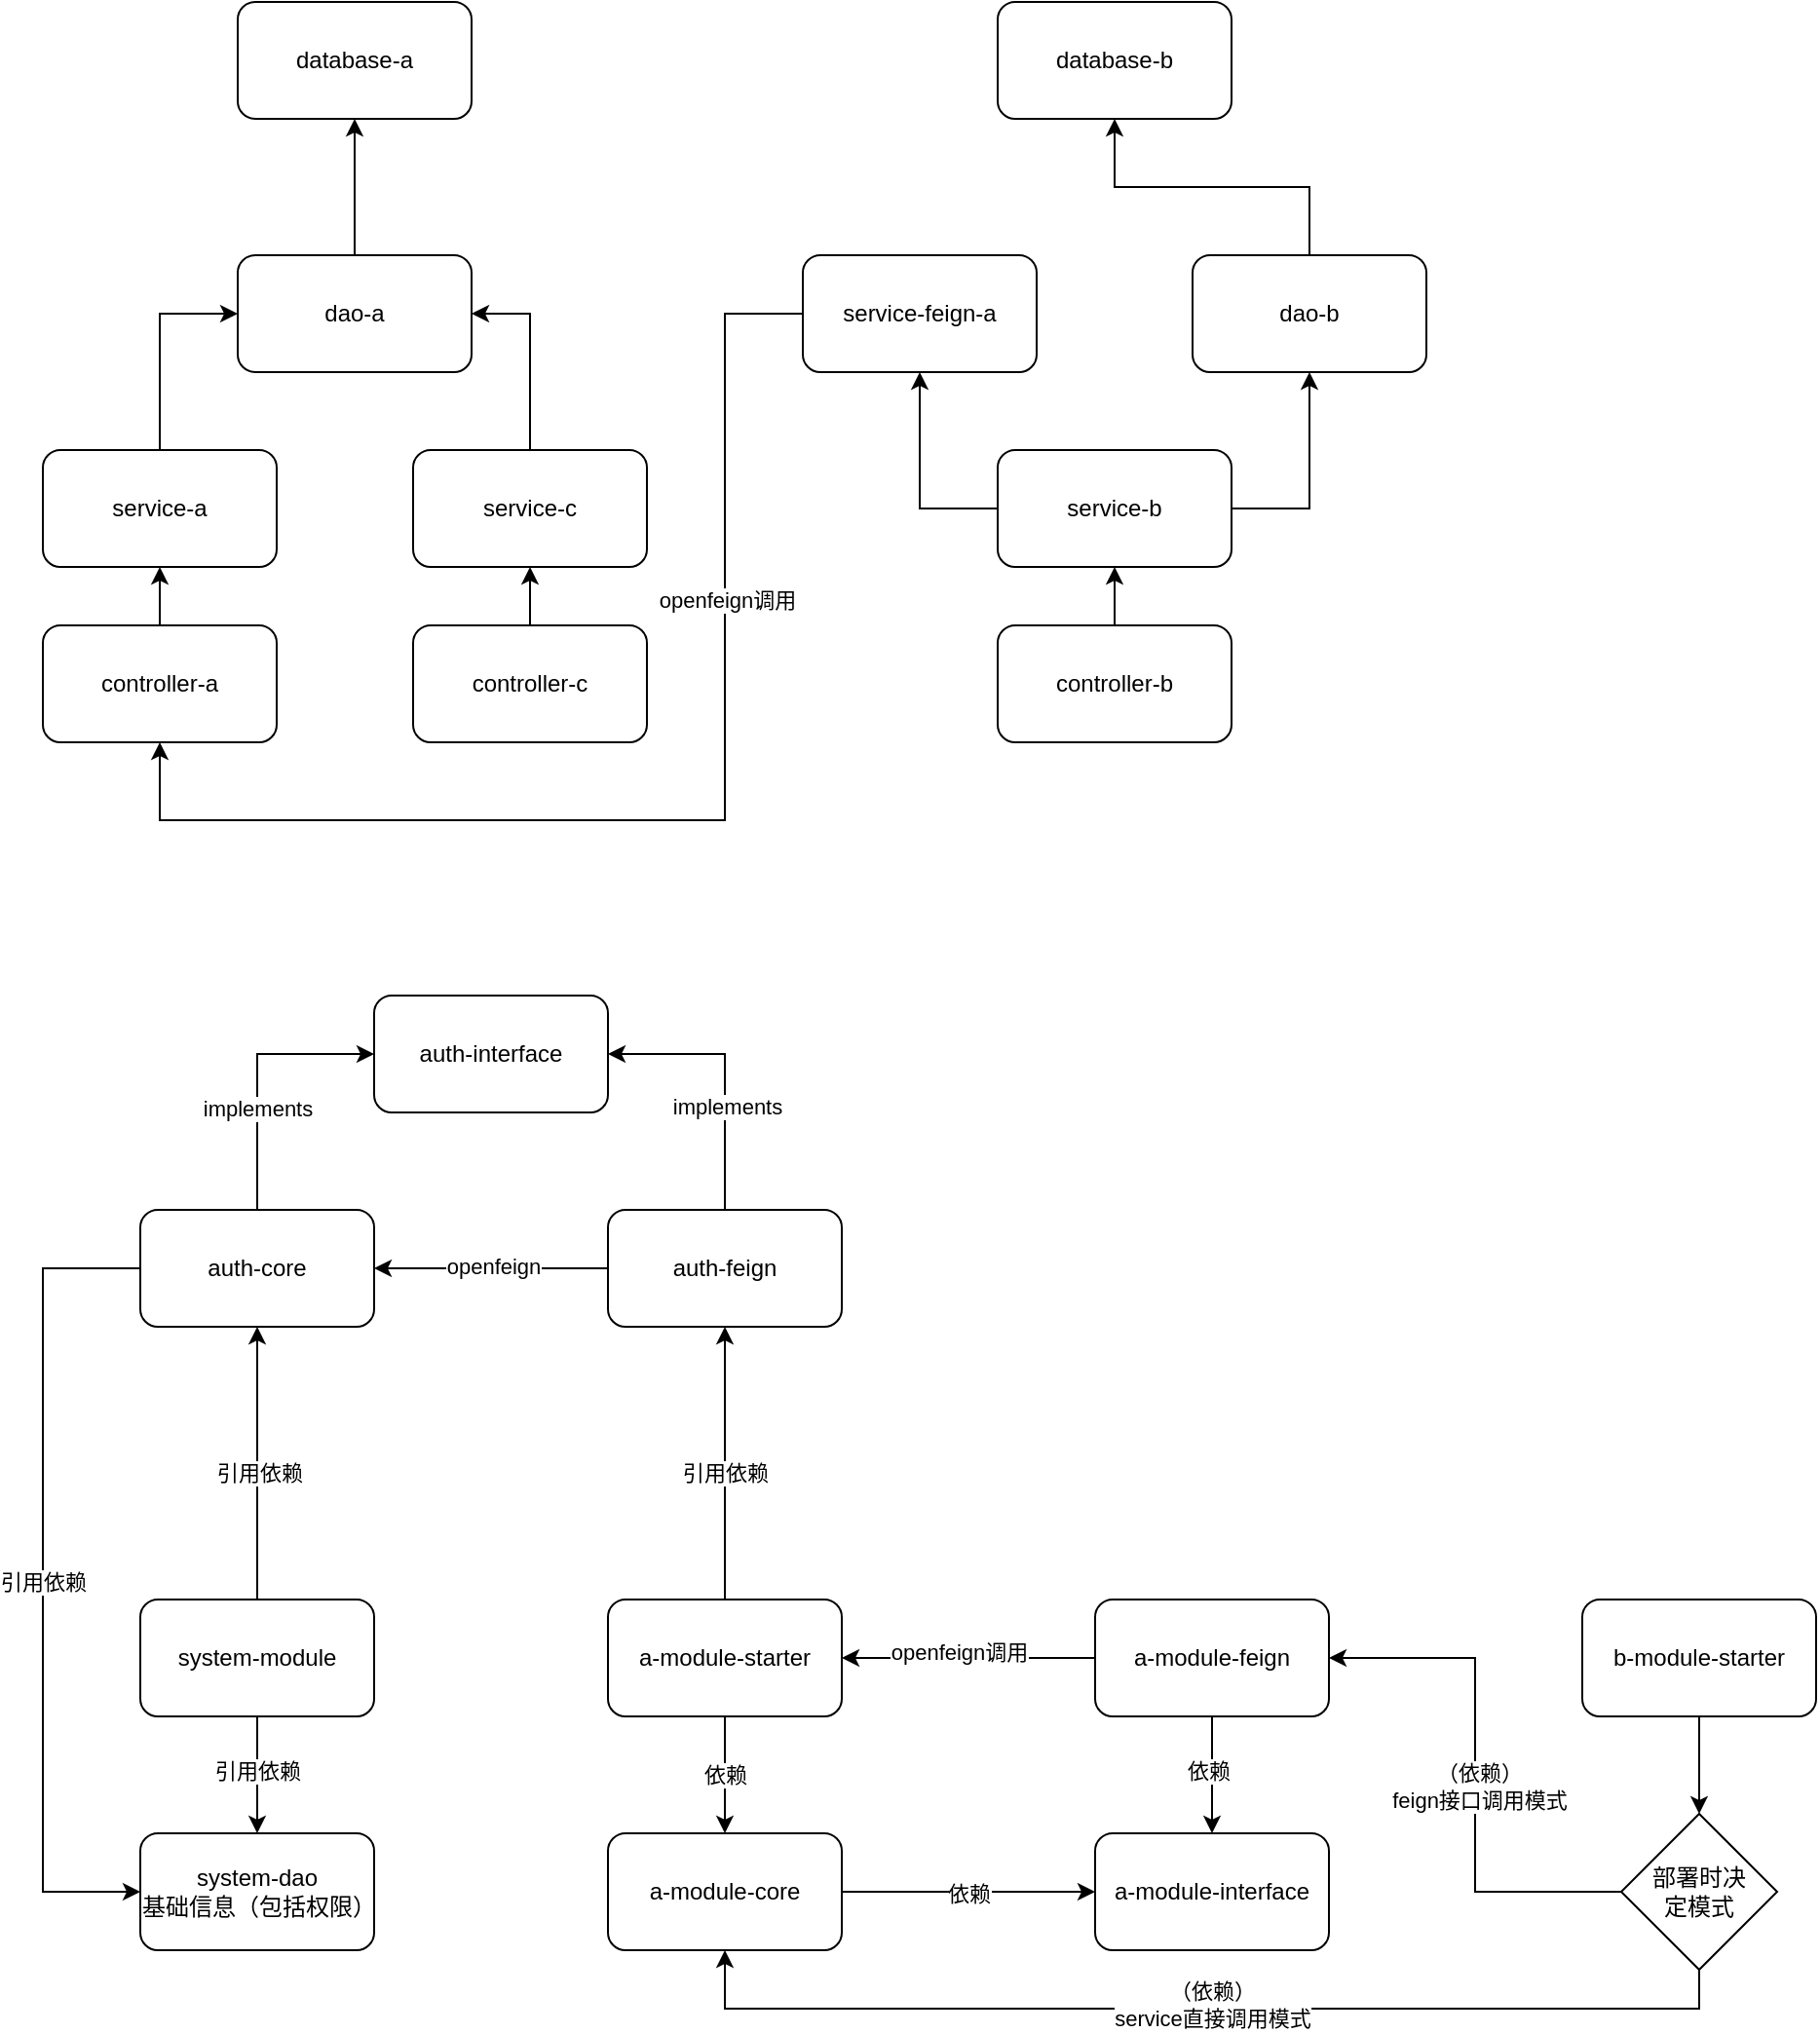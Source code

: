 <mxfile version="27.1.4">
  <diagram name="第 1 页" id="Vk_0lWf_ZemlTiVQxBSw">
    <mxGraphModel dx="1249" dy="574" grid="1" gridSize="10" guides="1" tooltips="1" connect="1" arrows="1" fold="1" page="1" pageScale="1" pageWidth="827" pageHeight="1169" math="0" shadow="0">
      <root>
        <mxCell id="0" />
        <mxCell id="1" parent="0" />
        <mxCell id="8hZZGk28VMVUj-fmmLYI-23" style="edgeStyle=orthogonalEdgeStyle;rounded=0;orthogonalLoop=1;jettySize=auto;html=1;exitX=0.5;exitY=0;exitDx=0;exitDy=0;entryX=0.5;entryY=1;entryDx=0;entryDy=0;" parent="1" source="8hZZGk28VMVUj-fmmLYI-1" target="8hZZGk28VMVUj-fmmLYI-16" edge="1">
          <mxGeometry relative="1" as="geometry" />
        </mxCell>
        <mxCell id="8hZZGk28VMVUj-fmmLYI-1" value="dao-a" style="rounded=1;whiteSpace=wrap;html=1;" parent="1" vertex="1">
          <mxGeometry x="150" y="220" width="120" height="60" as="geometry" />
        </mxCell>
        <mxCell id="8hZZGk28VMVUj-fmmLYI-13" style="edgeStyle=orthogonalEdgeStyle;rounded=0;orthogonalLoop=1;jettySize=auto;html=1;exitX=0.5;exitY=0;exitDx=0;exitDy=0;entryX=0;entryY=0.5;entryDx=0;entryDy=0;" parent="1" source="8hZZGk28VMVUj-fmmLYI-2" target="8hZZGk28VMVUj-fmmLYI-1" edge="1">
          <mxGeometry relative="1" as="geometry" />
        </mxCell>
        <mxCell id="8hZZGk28VMVUj-fmmLYI-2" value="service-a" style="rounded=1;whiteSpace=wrap;html=1;" parent="1" vertex="1">
          <mxGeometry x="50" y="320" width="120" height="60" as="geometry" />
        </mxCell>
        <mxCell id="8hZZGk28VMVUj-fmmLYI-12" style="edgeStyle=orthogonalEdgeStyle;rounded=0;orthogonalLoop=1;jettySize=auto;html=1;exitX=0.5;exitY=0;exitDx=0;exitDy=0;entryX=0.5;entryY=1;entryDx=0;entryDy=0;" parent="1" source="8hZZGk28VMVUj-fmmLYI-4" target="8hZZGk28VMVUj-fmmLYI-2" edge="1">
          <mxGeometry relative="1" as="geometry" />
        </mxCell>
        <mxCell id="8hZZGk28VMVUj-fmmLYI-4" value="controller-a" style="rounded=1;whiteSpace=wrap;html=1;" parent="1" vertex="1">
          <mxGeometry x="50" y="410" width="120" height="60" as="geometry" />
        </mxCell>
        <mxCell id="8hZZGk28VMVUj-fmmLYI-15" style="edgeStyle=orthogonalEdgeStyle;rounded=0;orthogonalLoop=1;jettySize=auto;html=1;exitX=0.5;exitY=0;exitDx=0;exitDy=0;entryX=1;entryY=0.5;entryDx=0;entryDy=0;" parent="1" source="8hZZGk28VMVUj-fmmLYI-10" target="8hZZGk28VMVUj-fmmLYI-1" edge="1">
          <mxGeometry relative="1" as="geometry" />
        </mxCell>
        <mxCell id="8hZZGk28VMVUj-fmmLYI-10" value="&lt;span style=&quot;background-color: transparent; color: light-dark(rgb(0, 0, 0), rgb(255, 255, 255));&quot;&gt;service-c&lt;/span&gt;" style="rounded=1;whiteSpace=wrap;html=1;" parent="1" vertex="1">
          <mxGeometry x="240" y="320" width="120" height="60" as="geometry" />
        </mxCell>
        <mxCell id="8hZZGk28VMVUj-fmmLYI-29" style="edgeStyle=orthogonalEdgeStyle;rounded=0;orthogonalLoop=1;jettySize=auto;html=1;exitX=0.5;exitY=0;exitDx=0;exitDy=0;entryX=0.5;entryY=1;entryDx=0;entryDy=0;" parent="1" source="8hZZGk28VMVUj-fmmLYI-11" target="8hZZGk28VMVUj-fmmLYI-10" edge="1">
          <mxGeometry relative="1" as="geometry" />
        </mxCell>
        <mxCell id="8hZZGk28VMVUj-fmmLYI-11" value="&lt;span style=&quot;background-color: transparent; color: light-dark(rgb(0, 0, 0), rgb(255, 255, 255));&quot;&gt;controller-c&lt;/span&gt;" style="rounded=1;whiteSpace=wrap;html=1;" parent="1" vertex="1">
          <mxGeometry x="240" y="410" width="120" height="60" as="geometry" />
        </mxCell>
        <mxCell id="8hZZGk28VMVUj-fmmLYI-16" value="database-a" style="rounded=1;whiteSpace=wrap;html=1;" parent="1" vertex="1">
          <mxGeometry x="150" y="90" width="120" height="60" as="geometry" />
        </mxCell>
        <mxCell id="8hZZGk28VMVUj-fmmLYI-17" value="database-b" style="rounded=1;whiteSpace=wrap;html=1;" parent="1" vertex="1">
          <mxGeometry x="540" y="90" width="120" height="60" as="geometry" />
        </mxCell>
        <mxCell id="8hZZGk28VMVUj-fmmLYI-32" style="edgeStyle=orthogonalEdgeStyle;rounded=0;orthogonalLoop=1;jettySize=auto;html=1;exitX=1;exitY=0.5;exitDx=0;exitDy=0;entryX=0.5;entryY=1;entryDx=0;entryDy=0;" parent="1" source="8hZZGk28VMVUj-fmmLYI-19" target="8hZZGk28VMVUj-fmmLYI-24" edge="1">
          <mxGeometry relative="1" as="geometry" />
        </mxCell>
        <mxCell id="8hZZGk28VMVUj-fmmLYI-34" style="edgeStyle=orthogonalEdgeStyle;rounded=0;orthogonalLoop=1;jettySize=auto;html=1;exitX=0;exitY=0.5;exitDx=0;exitDy=0;entryX=0.5;entryY=1;entryDx=0;entryDy=0;" parent="1" source="8hZZGk28VMVUj-fmmLYI-19" target="8hZZGk28VMVUj-fmmLYI-27" edge="1">
          <mxGeometry relative="1" as="geometry" />
        </mxCell>
        <mxCell id="8hZZGk28VMVUj-fmmLYI-19" value="&lt;span style=&quot;background-color: transparent; color: light-dark(rgb(0, 0, 0), rgb(255, 255, 255));&quot;&gt;service-b&lt;/span&gt;" style="rounded=1;whiteSpace=wrap;html=1;" parent="1" vertex="1">
          <mxGeometry x="540" y="320" width="120" height="60" as="geometry" />
        </mxCell>
        <mxCell id="8hZZGk28VMVUj-fmmLYI-30" style="edgeStyle=orthogonalEdgeStyle;rounded=0;orthogonalLoop=1;jettySize=auto;html=1;entryX=0.5;entryY=1;entryDx=0;entryDy=0;" parent="1" source="8hZZGk28VMVUj-fmmLYI-21" target="8hZZGk28VMVUj-fmmLYI-19" edge="1">
          <mxGeometry relative="1" as="geometry" />
        </mxCell>
        <mxCell id="8hZZGk28VMVUj-fmmLYI-21" value="&lt;span style=&quot;background-color: transparent; color: light-dark(rgb(0, 0, 0), rgb(255, 255, 255));&quot;&gt;controller-b&lt;/span&gt;" style="rounded=1;whiteSpace=wrap;html=1;" parent="1" vertex="1">
          <mxGeometry x="540" y="410" width="120" height="60" as="geometry" />
        </mxCell>
        <mxCell id="8hZZGk28VMVUj-fmmLYI-26" style="edgeStyle=orthogonalEdgeStyle;rounded=0;orthogonalLoop=1;jettySize=auto;html=1;exitX=0.5;exitY=0;exitDx=0;exitDy=0;entryX=0.5;entryY=1;entryDx=0;entryDy=0;" parent="1" source="8hZZGk28VMVUj-fmmLYI-24" target="8hZZGk28VMVUj-fmmLYI-17" edge="1">
          <mxGeometry relative="1" as="geometry" />
        </mxCell>
        <mxCell id="8hZZGk28VMVUj-fmmLYI-24" value="dao-b" style="rounded=1;whiteSpace=wrap;html=1;" parent="1" vertex="1">
          <mxGeometry x="640" y="220" width="120" height="60" as="geometry" />
        </mxCell>
        <mxCell id="8hZZGk28VMVUj-fmmLYI-36" style="edgeStyle=orthogonalEdgeStyle;rounded=0;orthogonalLoop=1;jettySize=auto;html=1;exitX=0;exitY=0.5;exitDx=0;exitDy=0;entryX=0.5;entryY=1;entryDx=0;entryDy=0;" parent="1" source="8hZZGk28VMVUj-fmmLYI-27" target="8hZZGk28VMVUj-fmmLYI-4" edge="1">
          <mxGeometry relative="1" as="geometry">
            <Array as="points">
              <mxPoint x="400" y="250" />
              <mxPoint x="400" y="510" />
              <mxPoint x="110" y="510" />
            </Array>
          </mxGeometry>
        </mxCell>
        <mxCell id="rxMHFcCtZd2pthugikuh-15" value="openfeign调用" style="edgeLabel;html=1;align=center;verticalAlign=middle;resizable=0;points=[];" vertex="1" connectable="0" parent="8hZZGk28VMVUj-fmmLYI-36">
          <mxGeometry x="-0.406" y="1" relative="1" as="geometry">
            <mxPoint as="offset" />
          </mxGeometry>
        </mxCell>
        <mxCell id="8hZZGk28VMVUj-fmmLYI-27" value="&lt;span style=&quot;background-color: transparent; color: light-dark(rgb(0, 0, 0), rgb(255, 255, 255));&quot;&gt;service-feign-a&lt;/span&gt;" style="rounded=1;whiteSpace=wrap;html=1;" parent="1" vertex="1">
          <mxGeometry x="440" y="220" width="120" height="60" as="geometry" />
        </mxCell>
        <mxCell id="8hZZGk28VMVUj-fmmLYI-37" value="&lt;span style=&quot;background-color: transparent; color: light-dark(rgb(0, 0, 0), rgb(255, 255, 255));&quot;&gt;auth-interface&lt;/span&gt;" style="rounded=1;whiteSpace=wrap;html=1;" parent="1" vertex="1">
          <mxGeometry x="220" y="600" width="120" height="60" as="geometry" />
        </mxCell>
        <mxCell id="8hZZGk28VMVUj-fmmLYI-41" style="edgeStyle=orthogonalEdgeStyle;rounded=0;orthogonalLoop=1;jettySize=auto;html=1;exitX=0.5;exitY=0;exitDx=0;exitDy=0;entryX=0;entryY=0.5;entryDx=0;entryDy=0;" parent="1" source="8hZZGk28VMVUj-fmmLYI-38" target="8hZZGk28VMVUj-fmmLYI-37" edge="1">
          <mxGeometry relative="1" as="geometry" />
        </mxCell>
        <mxCell id="8hZZGk28VMVUj-fmmLYI-43" value="implements" style="edgeLabel;html=1;align=center;verticalAlign=middle;resizable=0;points=[];" parent="8hZZGk28VMVUj-fmmLYI-41" vertex="1" connectable="0">
          <mxGeometry x="-0.255" relative="1" as="geometry">
            <mxPoint as="offset" />
          </mxGeometry>
        </mxCell>
        <mxCell id="8hZZGk28VMVUj-fmmLYI-66" style="edgeStyle=orthogonalEdgeStyle;rounded=0;orthogonalLoop=1;jettySize=auto;html=1;exitX=0;exitY=0.5;exitDx=0;exitDy=0;entryX=0;entryY=0.5;entryDx=0;entryDy=0;" parent="1" source="8hZZGk28VMVUj-fmmLYI-38" target="8hZZGk28VMVUj-fmmLYI-58" edge="1">
          <mxGeometry relative="1" as="geometry">
            <Array as="points">
              <mxPoint x="50" y="740" />
              <mxPoint x="50" y="1060" />
            </Array>
          </mxGeometry>
        </mxCell>
        <mxCell id="8hZZGk28VMVUj-fmmLYI-67" value="引用依赖" style="edgeLabel;html=1;align=center;verticalAlign=middle;resizable=0;points=[];" parent="8hZZGk28VMVUj-fmmLYI-66" vertex="1" connectable="0">
          <mxGeometry x="0.002" relative="1" as="geometry">
            <mxPoint as="offset" />
          </mxGeometry>
        </mxCell>
        <mxCell id="8hZZGk28VMVUj-fmmLYI-38" value="&lt;span style=&quot;background-color: transparent; color: light-dark(rgb(0, 0, 0), rgb(255, 255, 255));&quot;&gt;auth-core&lt;/span&gt;" style="rounded=1;whiteSpace=wrap;html=1;" parent="1" vertex="1">
          <mxGeometry x="100" y="710" width="120" height="60" as="geometry" />
        </mxCell>
        <mxCell id="8hZZGk28VMVUj-fmmLYI-42" style="edgeStyle=orthogonalEdgeStyle;rounded=0;orthogonalLoop=1;jettySize=auto;html=1;exitX=0.5;exitY=0;exitDx=0;exitDy=0;entryX=1;entryY=0.5;entryDx=0;entryDy=0;" parent="1" source="8hZZGk28VMVUj-fmmLYI-39" target="8hZZGk28VMVUj-fmmLYI-37" edge="1">
          <mxGeometry relative="1" as="geometry" />
        </mxCell>
        <mxCell id="8hZZGk28VMVUj-fmmLYI-44" value="implements" style="edgeLabel;html=1;align=center;verticalAlign=middle;resizable=0;points=[];" parent="8hZZGk28VMVUj-fmmLYI-42" vertex="1" connectable="0">
          <mxGeometry x="-0.243" y="-1" relative="1" as="geometry">
            <mxPoint as="offset" />
          </mxGeometry>
        </mxCell>
        <mxCell id="8hZZGk28VMVUj-fmmLYI-48" style="edgeStyle=orthogonalEdgeStyle;rounded=0;orthogonalLoop=1;jettySize=auto;html=1;exitX=0;exitY=0.5;exitDx=0;exitDy=0;entryX=1;entryY=0.5;entryDx=0;entryDy=0;" parent="1" source="8hZZGk28VMVUj-fmmLYI-39" target="8hZZGk28VMVUj-fmmLYI-38" edge="1">
          <mxGeometry relative="1" as="geometry" />
        </mxCell>
        <mxCell id="8hZZGk28VMVUj-fmmLYI-49" value="openfeign" style="edgeLabel;html=1;align=center;verticalAlign=middle;resizable=0;points=[];" parent="8hZZGk28VMVUj-fmmLYI-48" vertex="1" connectable="0">
          <mxGeometry x="-0.011" y="-1" relative="1" as="geometry">
            <mxPoint as="offset" />
          </mxGeometry>
        </mxCell>
        <mxCell id="8hZZGk28VMVUj-fmmLYI-39" value="&lt;span style=&quot;background-color: transparent; color: light-dark(rgb(0, 0, 0), rgb(255, 255, 255));&quot;&gt;auth-feign&lt;/span&gt;" style="rounded=1;whiteSpace=wrap;html=1;" parent="1" vertex="1">
          <mxGeometry x="340" y="710" width="120" height="60" as="geometry" />
        </mxCell>
        <mxCell id="8hZZGk28VMVUj-fmmLYI-57" style="edgeStyle=orthogonalEdgeStyle;rounded=0;orthogonalLoop=1;jettySize=auto;html=1;exitX=0.5;exitY=0;exitDx=0;exitDy=0;" parent="1" source="8hZZGk28VMVUj-fmmLYI-47" target="8hZZGk28VMVUj-fmmLYI-38" edge="1">
          <mxGeometry relative="1" as="geometry" />
        </mxCell>
        <mxCell id="8hZZGk28VMVUj-fmmLYI-60" value="引用依赖" style="edgeLabel;html=1;align=center;verticalAlign=middle;resizable=0;points=[];" parent="8hZZGk28VMVUj-fmmLYI-57" vertex="1" connectable="0">
          <mxGeometry x="-0.064" y="-1" relative="1" as="geometry">
            <mxPoint as="offset" />
          </mxGeometry>
        </mxCell>
        <mxCell id="8hZZGk28VMVUj-fmmLYI-59" style="edgeStyle=orthogonalEdgeStyle;rounded=0;orthogonalLoop=1;jettySize=auto;html=1;exitX=0.5;exitY=1;exitDx=0;exitDy=0;" parent="1" source="8hZZGk28VMVUj-fmmLYI-47" target="8hZZGk28VMVUj-fmmLYI-58" edge="1">
          <mxGeometry relative="1" as="geometry" />
        </mxCell>
        <mxCell id="8hZZGk28VMVUj-fmmLYI-62" value="引用依赖" style="edgeLabel;html=1;align=center;verticalAlign=middle;resizable=0;points=[];" parent="8hZZGk28VMVUj-fmmLYI-59" vertex="1" connectable="0">
          <mxGeometry x="-0.072" relative="1" as="geometry">
            <mxPoint as="offset" />
          </mxGeometry>
        </mxCell>
        <mxCell id="8hZZGk28VMVUj-fmmLYI-47" value="&lt;span style=&quot;background-color: transparent; color: light-dark(rgb(0, 0, 0), rgb(255, 255, 255));&quot;&gt;system-module&lt;/span&gt;" style="rounded=1;whiteSpace=wrap;html=1;" parent="1" vertex="1">
          <mxGeometry x="100" y="910" width="120" height="60" as="geometry" />
        </mxCell>
        <mxCell id="8hZZGk28VMVUj-fmmLYI-56" style="edgeStyle=orthogonalEdgeStyle;rounded=0;orthogonalLoop=1;jettySize=auto;html=1;exitX=0.5;exitY=0;exitDx=0;exitDy=0;entryX=0.5;entryY=1;entryDx=0;entryDy=0;" parent="1" source="8hZZGk28VMVUj-fmmLYI-52" target="8hZZGk28VMVUj-fmmLYI-39" edge="1">
          <mxGeometry relative="1" as="geometry" />
        </mxCell>
        <mxCell id="8hZZGk28VMVUj-fmmLYI-61" value="引用依赖" style="edgeLabel;html=1;align=center;verticalAlign=middle;resizable=0;points=[];" parent="8hZZGk28VMVUj-fmmLYI-56" vertex="1" connectable="0">
          <mxGeometry x="-0.064" relative="1" as="geometry">
            <mxPoint as="offset" />
          </mxGeometry>
        </mxCell>
        <mxCell id="rxMHFcCtZd2pthugikuh-9" value="依赖" style="edgeStyle=orthogonalEdgeStyle;rounded=0;orthogonalLoop=1;jettySize=auto;html=1;exitX=0.5;exitY=1;exitDx=0;exitDy=0;" edge="1" parent="1" source="8hZZGk28VMVUj-fmmLYI-52" target="rxMHFcCtZd2pthugikuh-4">
          <mxGeometry relative="1" as="geometry" />
        </mxCell>
        <mxCell id="8hZZGk28VMVUj-fmmLYI-52" value="&lt;span style=&quot;background-color: transparent; color: light-dark(rgb(0, 0, 0), rgb(255, 255, 255));&quot;&gt;a-module-starter&lt;/span&gt;" style="rounded=1;whiteSpace=wrap;html=1;" parent="1" vertex="1">
          <mxGeometry x="340" y="910" width="120" height="60" as="geometry" />
        </mxCell>
        <mxCell id="8hZZGk28VMVUj-fmmLYI-58" value="&lt;span style=&quot;background-color: transparent; color: light-dark(rgb(0, 0, 0), rgb(255, 255, 255));&quot;&gt;system-dao&lt;/span&gt;&lt;div&gt;&lt;span style=&quot;background-color: transparent; color: light-dark(rgb(0, 0, 0), rgb(255, 255, 255));&quot;&gt;基础信息（包括权限）&lt;/span&gt;&lt;/div&gt;" style="rounded=1;whiteSpace=wrap;html=1;" parent="1" vertex="1">
          <mxGeometry x="100" y="1030" width="120" height="60" as="geometry" />
        </mxCell>
        <mxCell id="rxMHFcCtZd2pthugikuh-10" style="edgeStyle=orthogonalEdgeStyle;rounded=0;orthogonalLoop=1;jettySize=auto;html=1;exitX=1;exitY=0.5;exitDx=0;exitDy=0;" edge="1" parent="1" source="rxMHFcCtZd2pthugikuh-4" target="rxMHFcCtZd2pthugikuh-5">
          <mxGeometry relative="1" as="geometry" />
        </mxCell>
        <mxCell id="rxMHFcCtZd2pthugikuh-11" value="依赖" style="edgeLabel;html=1;align=center;verticalAlign=middle;resizable=0;points=[];" vertex="1" connectable="0" parent="rxMHFcCtZd2pthugikuh-10">
          <mxGeometry y="-1" relative="1" as="geometry">
            <mxPoint as="offset" />
          </mxGeometry>
        </mxCell>
        <mxCell id="rxMHFcCtZd2pthugikuh-4" value="&lt;span style=&quot;background-color: transparent; color: light-dark(rgb(0, 0, 0), rgb(255, 255, 255));&quot;&gt;a-module-core&lt;/span&gt;" style="rounded=1;whiteSpace=wrap;html=1;" vertex="1" parent="1">
          <mxGeometry x="340" y="1030" width="120" height="60" as="geometry" />
        </mxCell>
        <mxCell id="rxMHFcCtZd2pthugikuh-5" value="&lt;span style=&quot;background-color: transparent; color: light-dark(rgb(0, 0, 0), rgb(255, 255, 255));&quot;&gt;a-module-interface&lt;/span&gt;" style="rounded=1;whiteSpace=wrap;html=1;" vertex="1" parent="1">
          <mxGeometry x="590" y="1030" width="120" height="60" as="geometry" />
        </mxCell>
        <mxCell id="rxMHFcCtZd2pthugikuh-12" style="edgeStyle=orthogonalEdgeStyle;rounded=0;orthogonalLoop=1;jettySize=auto;html=1;exitX=0.5;exitY=1;exitDx=0;exitDy=0;entryX=0.5;entryY=0;entryDx=0;entryDy=0;" edge="1" parent="1" source="rxMHFcCtZd2pthugikuh-6" target="rxMHFcCtZd2pthugikuh-5">
          <mxGeometry relative="1" as="geometry" />
        </mxCell>
        <mxCell id="rxMHFcCtZd2pthugikuh-13" value="依赖" style="edgeLabel;html=1;align=center;verticalAlign=middle;resizable=0;points=[];" vertex="1" connectable="0" parent="rxMHFcCtZd2pthugikuh-12">
          <mxGeometry x="-0.067" y="-2" relative="1" as="geometry">
            <mxPoint as="offset" />
          </mxGeometry>
        </mxCell>
        <mxCell id="rxMHFcCtZd2pthugikuh-14" style="edgeStyle=orthogonalEdgeStyle;rounded=0;orthogonalLoop=1;jettySize=auto;html=1;exitX=0;exitY=0.5;exitDx=0;exitDy=0;entryX=1;entryY=0.5;entryDx=0;entryDy=0;" edge="1" parent="1" source="rxMHFcCtZd2pthugikuh-6" target="8hZZGk28VMVUj-fmmLYI-52">
          <mxGeometry relative="1" as="geometry" />
        </mxCell>
        <mxCell id="rxMHFcCtZd2pthugikuh-16" value="openfeign调用" style="edgeLabel;html=1;align=center;verticalAlign=middle;resizable=0;points=[];" vertex="1" connectable="0" parent="rxMHFcCtZd2pthugikuh-14">
          <mxGeometry x="0.077" y="-3" relative="1" as="geometry">
            <mxPoint as="offset" />
          </mxGeometry>
        </mxCell>
        <mxCell id="rxMHFcCtZd2pthugikuh-6" value="&lt;span style=&quot;background-color: transparent; color: light-dark(rgb(0, 0, 0), rgb(255, 255, 255));&quot;&gt;a-module-feign&lt;/span&gt;" style="rounded=1;whiteSpace=wrap;html=1;" vertex="1" parent="1">
          <mxGeometry x="590" y="910" width="120" height="60" as="geometry" />
        </mxCell>
        <mxCell id="rxMHFcCtZd2pthugikuh-19" style="edgeStyle=orthogonalEdgeStyle;rounded=0;orthogonalLoop=1;jettySize=auto;html=1;exitX=0.5;exitY=1;exitDx=0;exitDy=0;entryX=0.5;entryY=0;entryDx=0;entryDy=0;" edge="1" parent="1" source="rxMHFcCtZd2pthugikuh-17" target="rxMHFcCtZd2pthugikuh-18">
          <mxGeometry relative="1" as="geometry" />
        </mxCell>
        <mxCell id="rxMHFcCtZd2pthugikuh-17" value="&lt;span style=&quot;background-color: transparent; color: light-dark(rgb(0, 0, 0), rgb(255, 255, 255));&quot;&gt;b-module-starter&lt;/span&gt;" style="rounded=1;whiteSpace=wrap;html=1;" vertex="1" parent="1">
          <mxGeometry x="840" y="910" width="120" height="60" as="geometry" />
        </mxCell>
        <mxCell id="rxMHFcCtZd2pthugikuh-20" style="edgeStyle=orthogonalEdgeStyle;rounded=0;orthogonalLoop=1;jettySize=auto;html=1;exitX=0;exitY=0.5;exitDx=0;exitDy=0;entryX=1;entryY=0.5;entryDx=0;entryDy=0;" edge="1" parent="1" source="rxMHFcCtZd2pthugikuh-18" target="rxMHFcCtZd2pthugikuh-6">
          <mxGeometry relative="1" as="geometry" />
        </mxCell>
        <mxCell id="rxMHFcCtZd2pthugikuh-21" value="（依赖）&lt;br&gt;feign接口调用模式" style="edgeLabel;html=1;align=center;verticalAlign=middle;resizable=0;points=[];" vertex="1" connectable="0" parent="rxMHFcCtZd2pthugikuh-20">
          <mxGeometry x="-0.044" y="-2" relative="1" as="geometry">
            <mxPoint as="offset" />
          </mxGeometry>
        </mxCell>
        <mxCell id="rxMHFcCtZd2pthugikuh-22" style="edgeStyle=orthogonalEdgeStyle;rounded=0;orthogonalLoop=1;jettySize=auto;html=1;exitX=0.5;exitY=1;exitDx=0;exitDy=0;entryX=0.5;entryY=1;entryDx=0;entryDy=0;" edge="1" parent="1" source="rxMHFcCtZd2pthugikuh-18" target="rxMHFcCtZd2pthugikuh-4">
          <mxGeometry relative="1" as="geometry" />
        </mxCell>
        <mxCell id="rxMHFcCtZd2pthugikuh-23" value="（依赖）&lt;br&gt;service直接调用模式" style="edgeLabel;html=1;align=center;verticalAlign=middle;resizable=0;points=[];" vertex="1" connectable="0" parent="rxMHFcCtZd2pthugikuh-22">
          <mxGeometry x="-0.018" y="-2" relative="1" as="geometry">
            <mxPoint as="offset" />
          </mxGeometry>
        </mxCell>
        <mxCell id="rxMHFcCtZd2pthugikuh-18" value="部署时决&lt;div&gt;定模式&lt;/div&gt;" style="rhombus;whiteSpace=wrap;html=1;" vertex="1" parent="1">
          <mxGeometry x="860" y="1020" width="80" height="80" as="geometry" />
        </mxCell>
      </root>
    </mxGraphModel>
  </diagram>
</mxfile>
